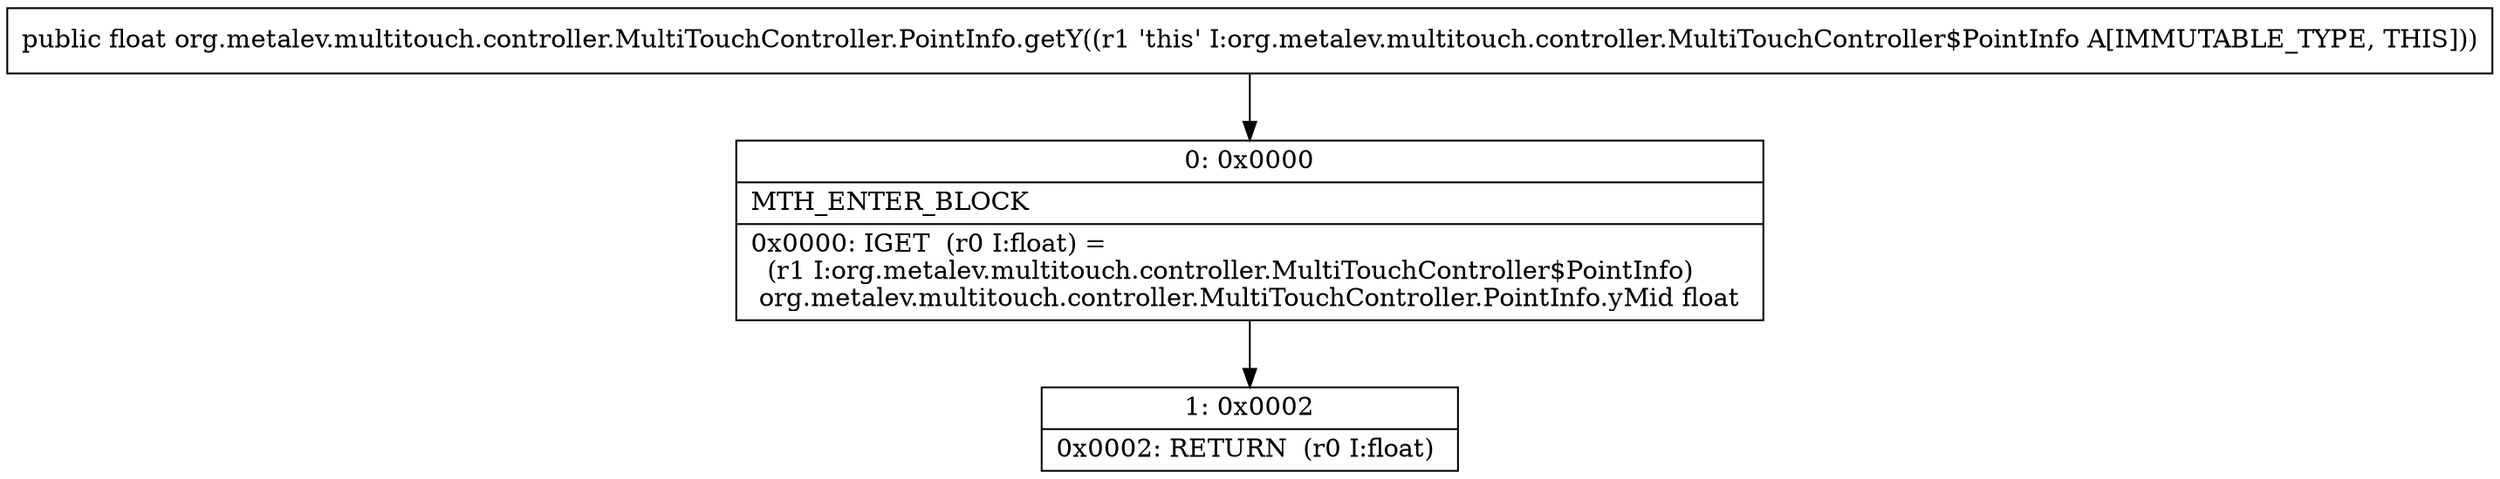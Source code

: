 digraph "CFG fororg.metalev.multitouch.controller.MultiTouchController.PointInfo.getY()F" {
Node_0 [shape=record,label="{0\:\ 0x0000|MTH_ENTER_BLOCK\l|0x0000: IGET  (r0 I:float) = \l  (r1 I:org.metalev.multitouch.controller.MultiTouchController$PointInfo)\l org.metalev.multitouch.controller.MultiTouchController.PointInfo.yMid float \l}"];
Node_1 [shape=record,label="{1\:\ 0x0002|0x0002: RETURN  (r0 I:float) \l}"];
MethodNode[shape=record,label="{public float org.metalev.multitouch.controller.MultiTouchController.PointInfo.getY((r1 'this' I:org.metalev.multitouch.controller.MultiTouchController$PointInfo A[IMMUTABLE_TYPE, THIS])) }"];
MethodNode -> Node_0;
Node_0 -> Node_1;
}

